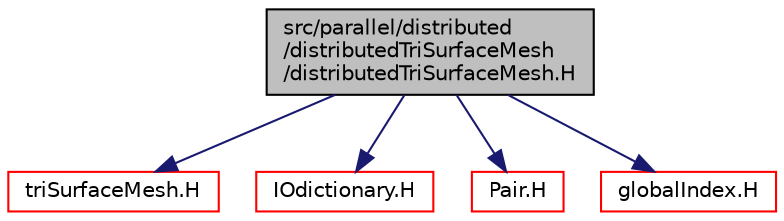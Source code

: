 digraph "src/parallel/distributed/distributedTriSurfaceMesh/distributedTriSurfaceMesh.H"
{
  bgcolor="transparent";
  edge [fontname="Helvetica",fontsize="10",labelfontname="Helvetica",labelfontsize="10"];
  node [fontname="Helvetica",fontsize="10",shape=record];
  Node1 [label="src/parallel/distributed\l/distributedTriSurfaceMesh\l/distributedTriSurfaceMesh.H",height=0.2,width=0.4,color="black", fillcolor="grey75", style="filled", fontcolor="black"];
  Node1 -> Node2 [color="midnightblue",fontsize="10",style="solid",fontname="Helvetica"];
  Node2 [label="triSurfaceMesh.H",height=0.2,width=0.4,color="red",URL="$a07666.html"];
  Node1 -> Node3 [color="midnightblue",fontsize="10",style="solid",fontname="Helvetica"];
  Node3 [label="IOdictionary.H",height=0.2,width=0.4,color="red",URL="$a08068.html"];
  Node1 -> Node4 [color="midnightblue",fontsize="10",style="solid",fontname="Helvetica"];
  Node4 [label="Pair.H",height=0.2,width=0.4,color="red",URL="$a09229.html"];
  Node1 -> Node5 [color="midnightblue",fontsize="10",style="solid",fontname="Helvetica"];
  Node5 [label="globalIndex.H",height=0.2,width=0.4,color="red",URL="$a08912.html"];
}
